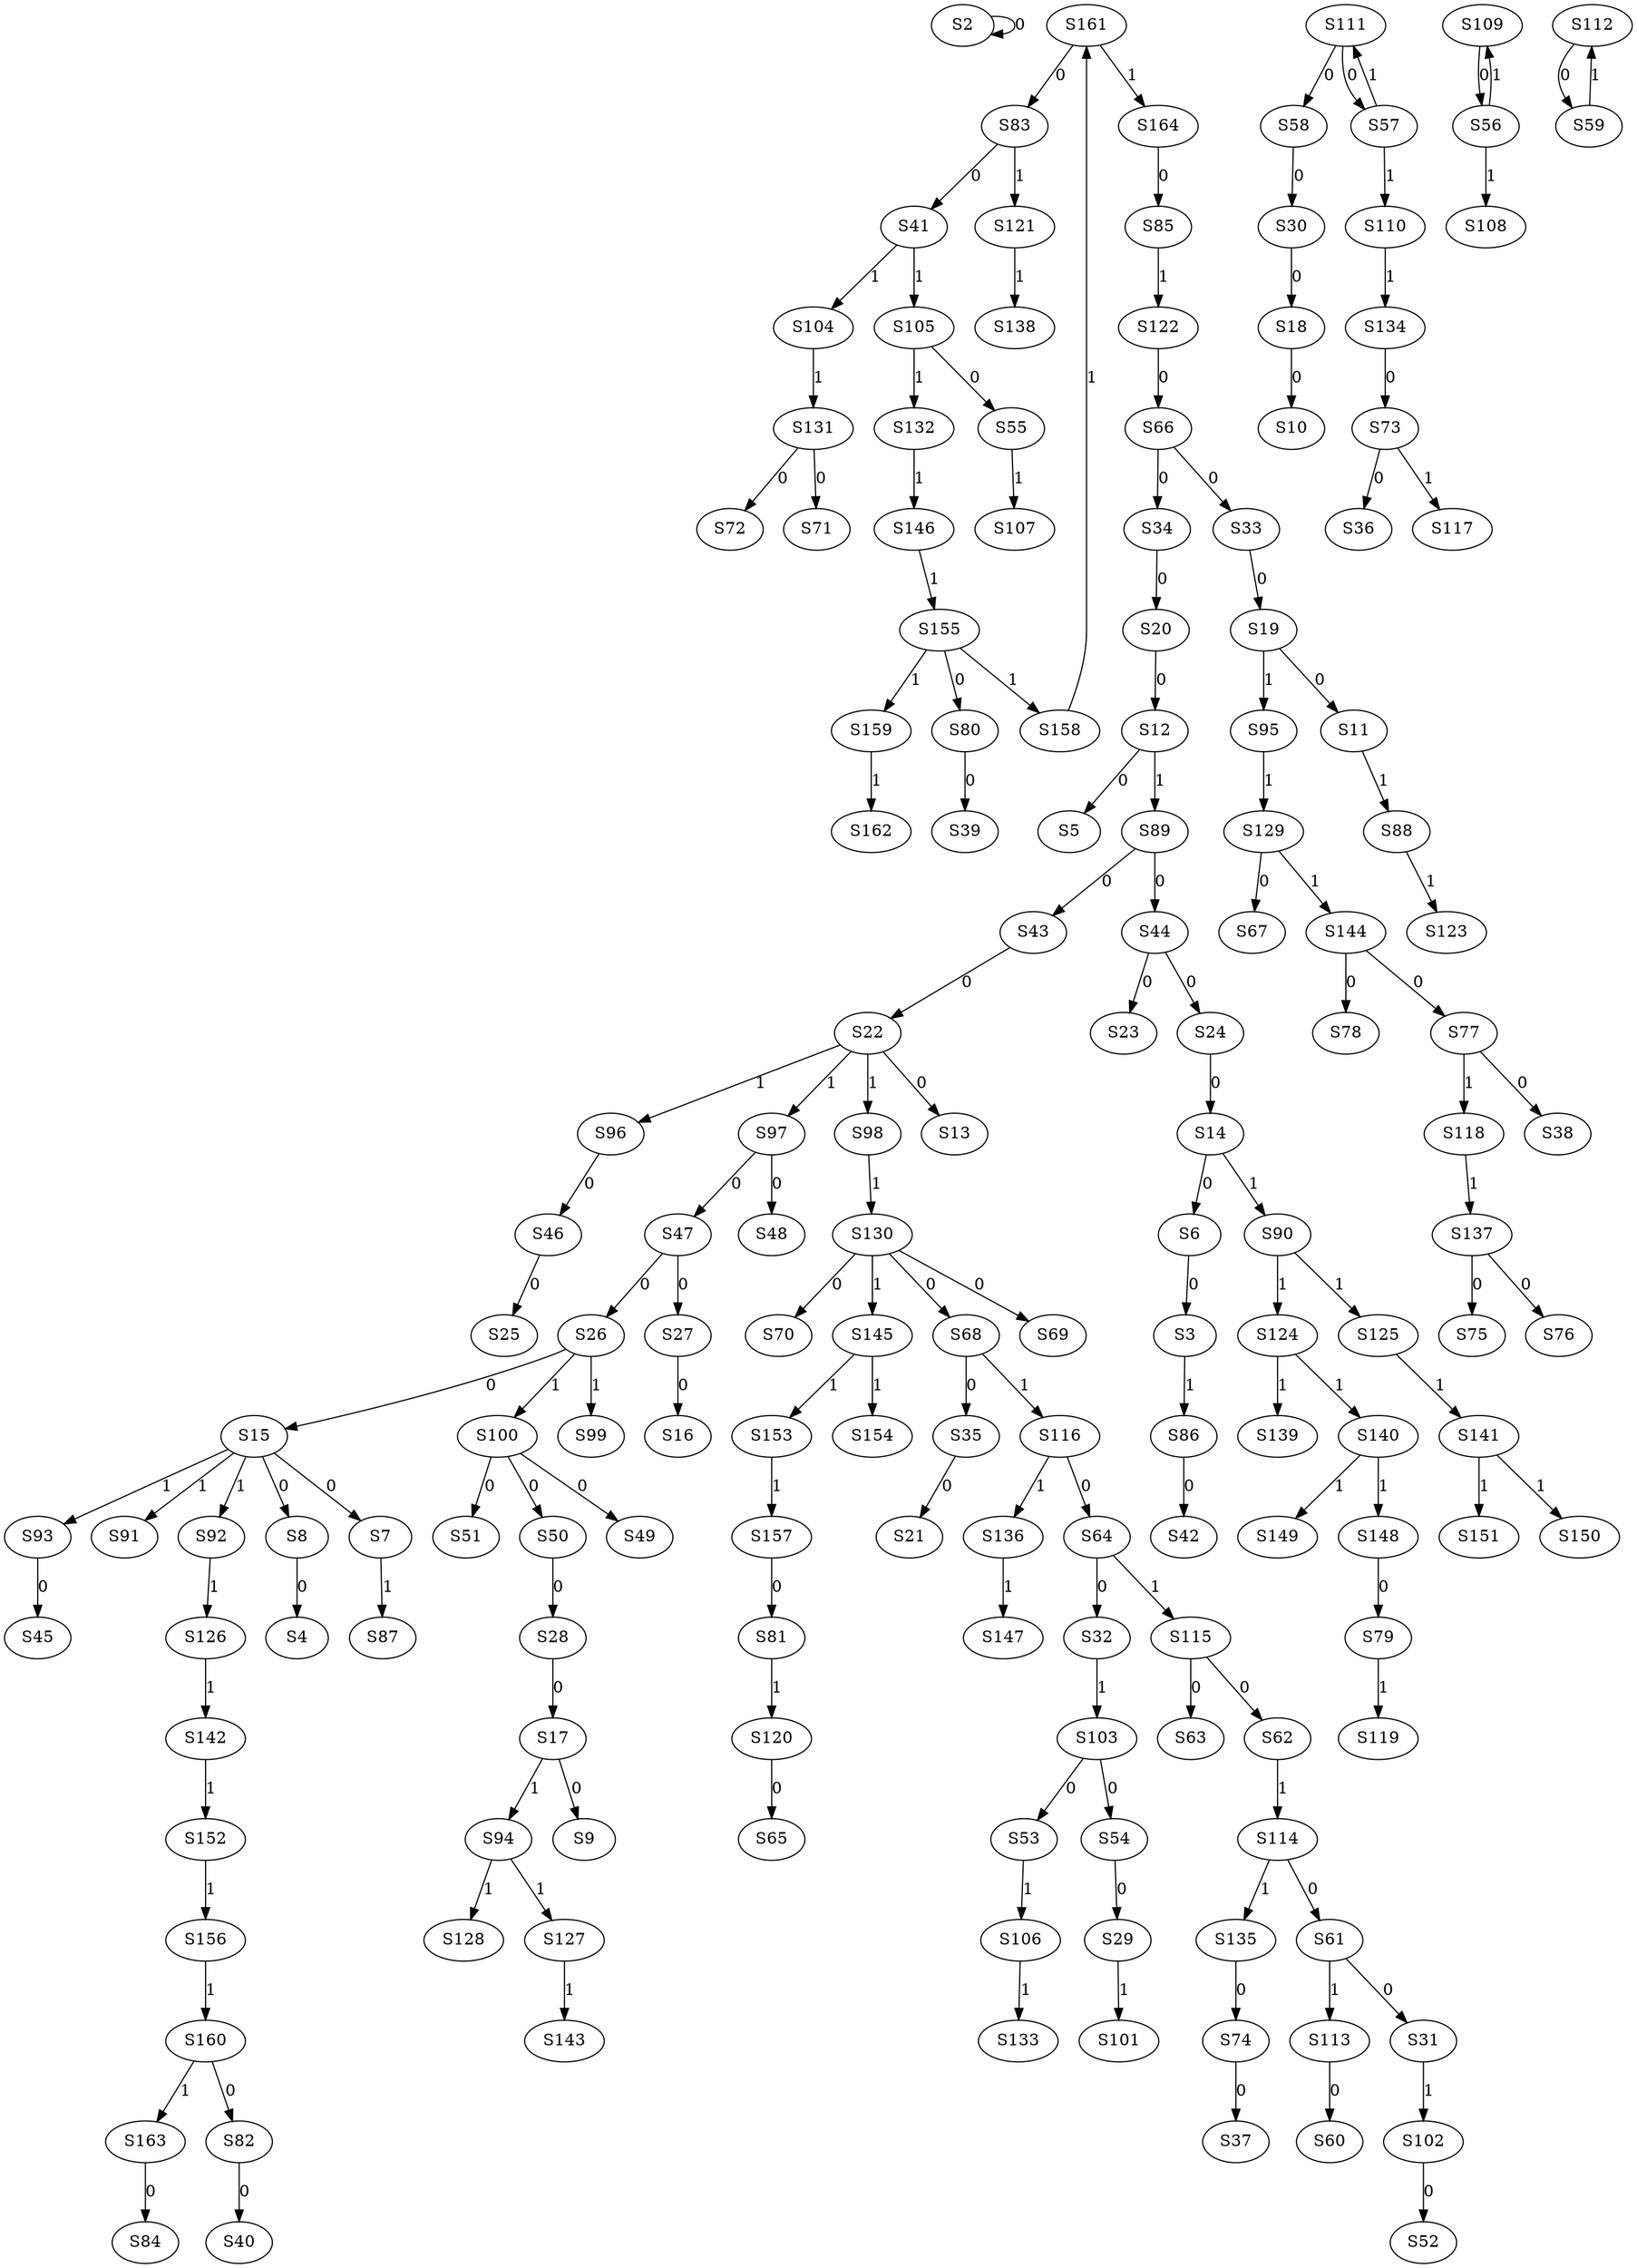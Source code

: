 strict digraph {
	S2 -> S2 [ label = 0 ];
	S6 -> S3 [ label = 0 ];
	S8 -> S4 [ label = 0 ];
	S12 -> S5 [ label = 0 ];
	S14 -> S6 [ label = 0 ];
	S15 -> S7 [ label = 0 ];
	S15 -> S8 [ label = 0 ];
	S17 -> S9 [ label = 0 ];
	S18 -> S10 [ label = 0 ];
	S19 -> S11 [ label = 0 ];
	S20 -> S12 [ label = 0 ];
	S22 -> S13 [ label = 0 ];
	S24 -> S14 [ label = 0 ];
	S26 -> S15 [ label = 0 ];
	S27 -> S16 [ label = 0 ];
	S28 -> S17 [ label = 0 ];
	S30 -> S18 [ label = 0 ];
	S33 -> S19 [ label = 0 ];
	S34 -> S20 [ label = 0 ];
	S35 -> S21 [ label = 0 ];
	S43 -> S22 [ label = 0 ];
	S44 -> S23 [ label = 0 ];
	S44 -> S24 [ label = 0 ];
	S46 -> S25 [ label = 0 ];
	S47 -> S26 [ label = 0 ];
	S47 -> S27 [ label = 0 ];
	S50 -> S28 [ label = 0 ];
	S54 -> S29 [ label = 0 ];
	S58 -> S30 [ label = 0 ];
	S61 -> S31 [ label = 0 ];
	S64 -> S32 [ label = 0 ];
	S66 -> S33 [ label = 0 ];
	S66 -> S34 [ label = 0 ];
	S68 -> S35 [ label = 0 ];
	S73 -> S36 [ label = 0 ];
	S74 -> S37 [ label = 0 ];
	S77 -> S38 [ label = 0 ];
	S80 -> S39 [ label = 0 ];
	S82 -> S40 [ label = 0 ];
	S83 -> S41 [ label = 0 ];
	S86 -> S42 [ label = 0 ];
	S89 -> S43 [ label = 0 ];
	S89 -> S44 [ label = 0 ];
	S93 -> S45 [ label = 0 ];
	S96 -> S46 [ label = 0 ];
	S97 -> S47 [ label = 0 ];
	S97 -> S48 [ label = 0 ];
	S100 -> S49 [ label = 0 ];
	S100 -> S50 [ label = 0 ];
	S100 -> S51 [ label = 0 ];
	S102 -> S52 [ label = 0 ];
	S103 -> S53 [ label = 0 ];
	S103 -> S54 [ label = 0 ];
	S105 -> S55 [ label = 0 ];
	S109 -> S56 [ label = 0 ];
	S111 -> S57 [ label = 0 ];
	S111 -> S58 [ label = 0 ];
	S112 -> S59 [ label = 0 ];
	S113 -> S60 [ label = 0 ];
	S114 -> S61 [ label = 0 ];
	S115 -> S62 [ label = 0 ];
	S115 -> S63 [ label = 0 ];
	S116 -> S64 [ label = 0 ];
	S120 -> S65 [ label = 0 ];
	S122 -> S66 [ label = 0 ];
	S129 -> S67 [ label = 0 ];
	S130 -> S68 [ label = 0 ];
	S130 -> S69 [ label = 0 ];
	S130 -> S70 [ label = 0 ];
	S131 -> S71 [ label = 0 ];
	S131 -> S72 [ label = 0 ];
	S134 -> S73 [ label = 0 ];
	S135 -> S74 [ label = 0 ];
	S137 -> S75 [ label = 0 ];
	S137 -> S76 [ label = 0 ];
	S144 -> S77 [ label = 0 ];
	S144 -> S78 [ label = 0 ];
	S148 -> S79 [ label = 0 ];
	S155 -> S80 [ label = 0 ];
	S157 -> S81 [ label = 0 ];
	S160 -> S82 [ label = 0 ];
	S161 -> S83 [ label = 0 ];
	S163 -> S84 [ label = 0 ];
	S164 -> S85 [ label = 0 ];
	S3 -> S86 [ label = 1 ];
	S7 -> S87 [ label = 1 ];
	S11 -> S88 [ label = 1 ];
	S12 -> S89 [ label = 1 ];
	S14 -> S90 [ label = 1 ];
	S15 -> S91 [ label = 1 ];
	S15 -> S92 [ label = 1 ];
	S15 -> S93 [ label = 1 ];
	S17 -> S94 [ label = 1 ];
	S19 -> S95 [ label = 1 ];
	S22 -> S96 [ label = 1 ];
	S22 -> S97 [ label = 1 ];
	S22 -> S98 [ label = 1 ];
	S26 -> S99 [ label = 1 ];
	S26 -> S100 [ label = 1 ];
	S29 -> S101 [ label = 1 ];
	S31 -> S102 [ label = 1 ];
	S32 -> S103 [ label = 1 ];
	S41 -> S104 [ label = 1 ];
	S41 -> S105 [ label = 1 ];
	S53 -> S106 [ label = 1 ];
	S55 -> S107 [ label = 1 ];
	S56 -> S108 [ label = 1 ];
	S56 -> S109 [ label = 1 ];
	S57 -> S110 [ label = 1 ];
	S57 -> S111 [ label = 1 ];
	S59 -> S112 [ label = 1 ];
	S61 -> S113 [ label = 1 ];
	S62 -> S114 [ label = 1 ];
	S64 -> S115 [ label = 1 ];
	S68 -> S116 [ label = 1 ];
	S73 -> S117 [ label = 1 ];
	S77 -> S118 [ label = 1 ];
	S79 -> S119 [ label = 1 ];
	S81 -> S120 [ label = 1 ];
	S83 -> S121 [ label = 1 ];
	S85 -> S122 [ label = 1 ];
	S88 -> S123 [ label = 1 ];
	S90 -> S124 [ label = 1 ];
	S90 -> S125 [ label = 1 ];
	S92 -> S126 [ label = 1 ];
	S94 -> S127 [ label = 1 ];
	S94 -> S128 [ label = 1 ];
	S95 -> S129 [ label = 1 ];
	S98 -> S130 [ label = 1 ];
	S104 -> S131 [ label = 1 ];
	S105 -> S132 [ label = 1 ];
	S106 -> S133 [ label = 1 ];
	S110 -> S134 [ label = 1 ];
	S114 -> S135 [ label = 1 ];
	S116 -> S136 [ label = 1 ];
	S118 -> S137 [ label = 1 ];
	S121 -> S138 [ label = 1 ];
	S124 -> S139 [ label = 1 ];
	S124 -> S140 [ label = 1 ];
	S125 -> S141 [ label = 1 ];
	S126 -> S142 [ label = 1 ];
	S127 -> S143 [ label = 1 ];
	S129 -> S144 [ label = 1 ];
	S130 -> S145 [ label = 1 ];
	S132 -> S146 [ label = 1 ];
	S136 -> S147 [ label = 1 ];
	S140 -> S148 [ label = 1 ];
	S140 -> S149 [ label = 1 ];
	S141 -> S150 [ label = 1 ];
	S141 -> S151 [ label = 1 ];
	S142 -> S152 [ label = 1 ];
	S145 -> S153 [ label = 1 ];
	S145 -> S154 [ label = 1 ];
	S146 -> S155 [ label = 1 ];
	S152 -> S156 [ label = 1 ];
	S153 -> S157 [ label = 1 ];
	S155 -> S158 [ label = 1 ];
	S155 -> S159 [ label = 1 ];
	S156 -> S160 [ label = 1 ];
	S158 -> S161 [ label = 1 ];
	S159 -> S162 [ label = 1 ];
	S160 -> S163 [ label = 1 ];
	S161 -> S164 [ label = 1 ];
}